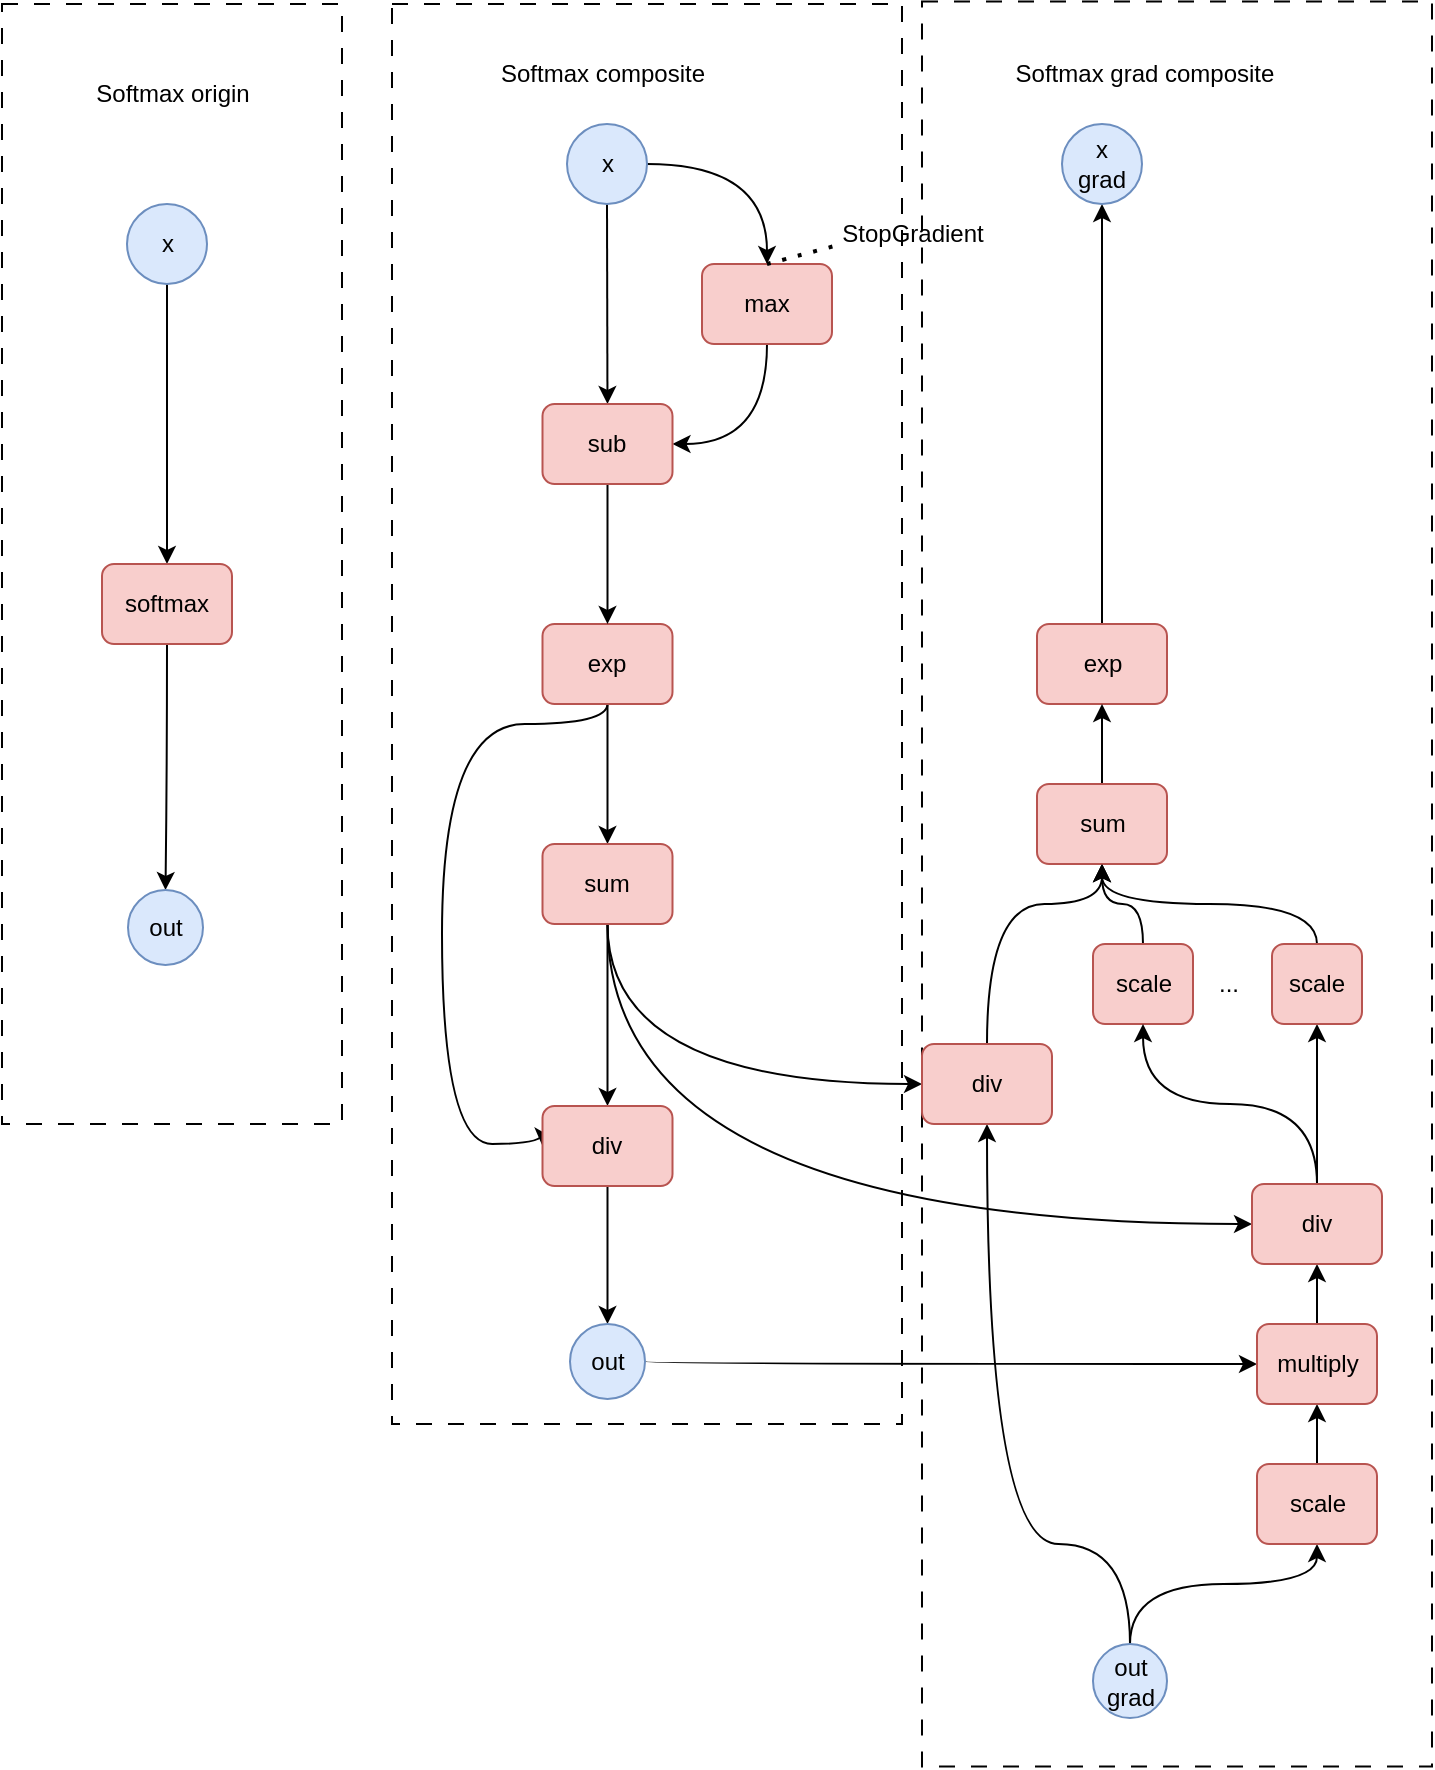 <mxfile version="20.8.1" type="github">
  <diagram id="dvemrpaAXQauvoc0vY_x" name="Page-1">
    <mxGraphModel dx="2074" dy="771" grid="1" gridSize="10" guides="1" tooltips="1" connect="1" arrows="1" fold="1" page="1" pageScale="1" pageWidth="850" pageHeight="1100" math="0" shadow="0">
      <root>
        <mxCell id="0" />
        <mxCell id="1" parent="0" />
        <mxCell id="VYW8dyCFYupW96HCR4lG-23" value="" style="rounded=0;whiteSpace=wrap;html=1;dashed=1;dashPattern=8 8;" vertex="1" parent="1">
          <mxGeometry x="570" y="68.75" width="255" height="882.5" as="geometry" />
        </mxCell>
        <mxCell id="VYW8dyCFYupW96HCR4lG-22" value="" style="rounded=0;whiteSpace=wrap;html=1;dashed=1;dashPattern=8 8;" vertex="1" parent="1">
          <mxGeometry x="305" y="70" width="255" height="710" as="geometry" />
        </mxCell>
        <mxCell id="VYW8dyCFYupW96HCR4lG-21" value="" style="rounded=0;whiteSpace=wrap;html=1;dashed=1;dashPattern=8 8;" vertex="1" parent="1">
          <mxGeometry x="110" y="70" width="170" height="560" as="geometry" />
        </mxCell>
        <mxCell id="Mb6vuhOKE-QAp_bBt0Iq-16" style="edgeStyle=orthogonalEdgeStyle;orthogonalLoop=1;jettySize=auto;html=1;exitX=0.5;exitY=1;exitDx=0;exitDy=0;entryX=0;entryY=0.5;entryDx=0;entryDy=0;curved=1;" parent="1" source="Mb6vuhOKE-QAp_bBt0Iq-2" target="Mb6vuhOKE-QAp_bBt0Iq-4" edge="1">
          <mxGeometry relative="1" as="geometry">
            <Array as="points">
              <mxPoint x="330" y="430" />
              <mxPoint x="330" y="640" />
            </Array>
          </mxGeometry>
        </mxCell>
        <mxCell id="Mb6vuhOKE-QAp_bBt0Iq-17" style="edgeStyle=orthogonalEdgeStyle;orthogonalLoop=1;jettySize=auto;html=1;exitX=0.5;exitY=1;exitDx=0;exitDy=0;entryX=0.5;entryY=0;entryDx=0;entryDy=0;curved=1;" parent="1" source="Mb6vuhOKE-QAp_bBt0Iq-2" target="Mb6vuhOKE-QAp_bBt0Iq-3" edge="1">
          <mxGeometry relative="1" as="geometry" />
        </mxCell>
        <mxCell id="Mb6vuhOKE-QAp_bBt0Iq-33" style="edgeStyle=orthogonalEdgeStyle;orthogonalLoop=1;jettySize=auto;html=1;exitX=0.5;exitY=1;exitDx=0;exitDy=0;entryX=0;entryY=0.5;entryDx=0;entryDy=0;curved=1;" parent="1" source="Mb6vuhOKE-QAp_bBt0Iq-3" target="Mb6vuhOKE-QAp_bBt0Iq-32" edge="1">
          <mxGeometry relative="1" as="geometry">
            <Array as="points">
              <mxPoint x="413" y="610" />
            </Array>
          </mxGeometry>
        </mxCell>
        <mxCell id="Mb6vuhOKE-QAp_bBt0Iq-2" value="exp" style="rounded=1;whiteSpace=wrap;html=1;fillColor=#f8cecc;strokeColor=#b85450;" parent="1" vertex="1">
          <mxGeometry x="380.25" y="380" width="65" height="40" as="geometry" />
        </mxCell>
        <mxCell id="Mb6vuhOKE-QAp_bBt0Iq-18" style="edgeStyle=orthogonalEdgeStyle;orthogonalLoop=1;jettySize=auto;html=1;exitX=0.5;exitY=1;exitDx=0;exitDy=0;entryX=0.5;entryY=0;entryDx=0;entryDy=0;curved=1;" parent="1" source="Mb6vuhOKE-QAp_bBt0Iq-3" target="Mb6vuhOKE-QAp_bBt0Iq-4" edge="1">
          <mxGeometry relative="1" as="geometry" />
        </mxCell>
        <mxCell id="Mb6vuhOKE-QAp_bBt0Iq-48" style="edgeStyle=orthogonalEdgeStyle;curved=1;orthogonalLoop=1;jettySize=auto;html=1;exitX=0.5;exitY=1;exitDx=0;exitDy=0;entryX=0;entryY=0.5;entryDx=0;entryDy=0;" parent="1" source="Mb6vuhOKE-QAp_bBt0Iq-3" target="Mb6vuhOKE-QAp_bBt0Iq-46" edge="1">
          <mxGeometry relative="1" as="geometry" />
        </mxCell>
        <mxCell id="Mb6vuhOKE-QAp_bBt0Iq-3" value="sum" style="rounded=1;whiteSpace=wrap;html=1;fillColor=#f8cecc;strokeColor=#b85450;" parent="1" vertex="1">
          <mxGeometry x="380.25" y="490" width="65" height="40" as="geometry" />
        </mxCell>
        <mxCell id="Mb6vuhOKE-QAp_bBt0Iq-20" style="edgeStyle=orthogonalEdgeStyle;orthogonalLoop=1;jettySize=auto;html=1;exitX=0.5;exitY=1;exitDx=0;exitDy=0;entryX=0.5;entryY=0;entryDx=0;entryDy=0;curved=1;" parent="1" source="Mb6vuhOKE-QAp_bBt0Iq-4" target="Mb6vuhOKE-QAp_bBt0Iq-19" edge="1">
          <mxGeometry relative="1" as="geometry" />
        </mxCell>
        <mxCell id="Mb6vuhOKE-QAp_bBt0Iq-4" value="div" style="rounded=1;whiteSpace=wrap;html=1;fillColor=#f8cecc;strokeColor=#b85450;" parent="1" vertex="1">
          <mxGeometry x="380.25" y="621" width="65" height="40" as="geometry" />
        </mxCell>
        <mxCell id="Mb6vuhOKE-QAp_bBt0Iq-7" value="" style="edgeStyle=orthogonalEdgeStyle;orthogonalLoop=1;jettySize=auto;html=1;entryX=0.5;entryY=0;entryDx=0;entryDy=0;curved=1;" parent="1" source="Mb6vuhOKE-QAp_bBt0Iq-8" target="Mb6vuhOKE-QAp_bBt0Iq-12" edge="1">
          <mxGeometry relative="1" as="geometry">
            <mxPoint x="192.5" y="260" as="targetPoint" />
          </mxGeometry>
        </mxCell>
        <mxCell id="Mb6vuhOKE-QAp_bBt0Iq-8" value="x" style="ellipse;whiteSpace=wrap;html=1;aspect=fixed;fillColor=#dae8fc;strokeColor=#6c8ebf;" parent="1" vertex="1">
          <mxGeometry x="172.5" y="170" width="40" height="40" as="geometry" />
        </mxCell>
        <mxCell id="Mb6vuhOKE-QAp_bBt0Iq-14" style="edgeStyle=orthogonalEdgeStyle;orthogonalLoop=1;jettySize=auto;html=1;exitX=0.5;exitY=1;exitDx=0;exitDy=0;curved=1;" parent="1" source="Mb6vuhOKE-QAp_bBt0Iq-12" target="Mb6vuhOKE-QAp_bBt0Iq-13" edge="1">
          <mxGeometry relative="1" as="geometry" />
        </mxCell>
        <mxCell id="Mb6vuhOKE-QAp_bBt0Iq-12" value="softmax" style="rounded=1;whiteSpace=wrap;html=1;fillColor=#f8cecc;strokeColor=#b85450;" parent="1" vertex="1">
          <mxGeometry x="160" y="350" width="65" height="40" as="geometry" />
        </mxCell>
        <mxCell id="Mb6vuhOKE-QAp_bBt0Iq-13" value="out" style="ellipse;whiteSpace=wrap;html=1;aspect=fixed;fillColor=#dae8fc;strokeColor=#6c8ebf;" parent="1" vertex="1">
          <mxGeometry x="173" y="513" width="37.5" height="37.5" as="geometry" />
        </mxCell>
        <mxCell id="VYW8dyCFYupW96HCR4lG-9" style="edgeStyle=orthogonalEdgeStyle;curved=1;orthogonalLoop=1;jettySize=auto;html=1;exitX=1;exitY=0.5;exitDx=0;exitDy=0;" edge="1" parent="1" source="Mb6vuhOKE-QAp_bBt0Iq-15" target="VYW8dyCFYupW96HCR4lG-7">
          <mxGeometry relative="1" as="geometry" />
        </mxCell>
        <mxCell id="VYW8dyCFYupW96HCR4lG-11" style="edgeStyle=orthogonalEdgeStyle;curved=1;orthogonalLoop=1;jettySize=auto;html=1;exitX=0.5;exitY=1;exitDx=0;exitDy=0;entryX=0.5;entryY=0;entryDx=0;entryDy=0;" edge="1" parent="1" source="Mb6vuhOKE-QAp_bBt0Iq-15" target="VYW8dyCFYupW96HCR4lG-8">
          <mxGeometry relative="1" as="geometry" />
        </mxCell>
        <mxCell id="Mb6vuhOKE-QAp_bBt0Iq-15" value="x" style="ellipse;whiteSpace=wrap;html=1;aspect=fixed;fillColor=#dae8fc;strokeColor=#6c8ebf;" parent="1" vertex="1">
          <mxGeometry x="392.5" y="130" width="40" height="40" as="geometry" />
        </mxCell>
        <mxCell id="Mb6vuhOKE-QAp_bBt0Iq-62" style="edgeStyle=orthogonalEdgeStyle;curved=1;orthogonalLoop=1;jettySize=auto;html=1;exitX=1;exitY=0.5;exitDx=0;exitDy=0;entryX=0;entryY=0.5;entryDx=0;entryDy=0;" parent="1" source="Mb6vuhOKE-QAp_bBt0Iq-19" target="Mb6vuhOKE-QAp_bBt0Iq-43" edge="1">
          <mxGeometry relative="1" as="geometry">
            <Array as="points">
              <mxPoint x="432" y="750" />
            </Array>
          </mxGeometry>
        </mxCell>
        <mxCell id="Mb6vuhOKE-QAp_bBt0Iq-19" value="out" style="ellipse;whiteSpace=wrap;html=1;aspect=fixed;fillColor=#dae8fc;strokeColor=#6c8ebf;" parent="1" vertex="1">
          <mxGeometry x="394" y="730" width="37.5" height="37.5" as="geometry" />
        </mxCell>
        <mxCell id="VYW8dyCFYupW96HCR4lG-16" style="edgeStyle=orthogonalEdgeStyle;curved=1;orthogonalLoop=1;jettySize=auto;html=1;exitX=0.5;exitY=0;exitDx=0;exitDy=0;entryX=0.5;entryY=1;entryDx=0;entryDy=0;" edge="1" parent="1" source="Mb6vuhOKE-QAp_bBt0Iq-24" target="Mb6vuhOKE-QAp_bBt0Iq-29">
          <mxGeometry relative="1" as="geometry">
            <mxPoint x="660" y="170" as="targetPoint" />
          </mxGeometry>
        </mxCell>
        <mxCell id="Mb6vuhOKE-QAp_bBt0Iq-24" value="exp" style="rounded=1;whiteSpace=wrap;html=1;fillColor=#f8cecc;strokeColor=#b85450;" parent="1" vertex="1">
          <mxGeometry x="627.5" y="380" width="65" height="40" as="geometry" />
        </mxCell>
        <mxCell id="Mb6vuhOKE-QAp_bBt0Iq-57" style="edgeStyle=orthogonalEdgeStyle;curved=1;orthogonalLoop=1;jettySize=auto;html=1;exitX=0.5;exitY=0;exitDx=0;exitDy=0;entryX=0.5;entryY=1;entryDx=0;entryDy=0;" parent="1" source="Mb6vuhOKE-QAp_bBt0Iq-26" target="Mb6vuhOKE-QAp_bBt0Iq-52" edge="1">
          <mxGeometry relative="1" as="geometry" />
        </mxCell>
        <mxCell id="Mb6vuhOKE-QAp_bBt0Iq-26" value="scale" style="rounded=1;whiteSpace=wrap;html=1;fillColor=#f8cecc;strokeColor=#b85450;" parent="1" vertex="1">
          <mxGeometry x="655.5" y="540" width="50" height="40" as="geometry" />
        </mxCell>
        <mxCell id="Mb6vuhOKE-QAp_bBt0Iq-29" value="x&lt;br&gt;grad" style="ellipse;whiteSpace=wrap;html=1;aspect=fixed;fillColor=#dae8fc;strokeColor=#6c8ebf;" parent="1" vertex="1">
          <mxGeometry x="640" y="130" width="40" height="40" as="geometry" />
        </mxCell>
        <mxCell id="Mb6vuhOKE-QAp_bBt0Iq-35" style="edgeStyle=orthogonalEdgeStyle;curved=1;orthogonalLoop=1;jettySize=auto;html=1;exitX=0.5;exitY=0;exitDx=0;exitDy=0;entryX=0.5;entryY=1;entryDx=0;entryDy=0;" parent="1" source="Mb6vuhOKE-QAp_bBt0Iq-30" target="Mb6vuhOKE-QAp_bBt0Iq-32" edge="1">
          <mxGeometry relative="1" as="geometry">
            <Array as="points">
              <mxPoint x="674.5" y="840" />
              <mxPoint x="602.5" y="840" />
            </Array>
          </mxGeometry>
        </mxCell>
        <mxCell id="Mb6vuhOKE-QAp_bBt0Iq-42" style="edgeStyle=orthogonalEdgeStyle;curved=1;orthogonalLoop=1;jettySize=auto;html=1;exitX=0.5;exitY=0;exitDx=0;exitDy=0;entryX=0.5;entryY=1;entryDx=0;entryDy=0;" parent="1" source="Mb6vuhOKE-QAp_bBt0Iq-30" target="Mb6vuhOKE-QAp_bBt0Iq-41" edge="1">
          <mxGeometry relative="1" as="geometry">
            <Array as="points">
              <mxPoint x="674.5" y="860" />
              <mxPoint x="767.5" y="860" />
            </Array>
          </mxGeometry>
        </mxCell>
        <mxCell id="Mb6vuhOKE-QAp_bBt0Iq-30" value="out&lt;br&gt;grad" style="ellipse;whiteSpace=wrap;html=1;aspect=fixed;fillColor=#dae8fc;strokeColor=#6c8ebf;" parent="1" vertex="1">
          <mxGeometry x="655.5" y="890" width="37" height="37" as="geometry" />
        </mxCell>
        <mxCell id="Mb6vuhOKE-QAp_bBt0Iq-38" style="edgeStyle=orthogonalEdgeStyle;curved=1;orthogonalLoop=1;jettySize=auto;html=1;exitX=0.5;exitY=0;exitDx=0;exitDy=0;entryX=0.5;entryY=1;entryDx=0;entryDy=0;" parent="1" source="Mb6vuhOKE-QAp_bBt0Iq-32" target="Mb6vuhOKE-QAp_bBt0Iq-52" edge="1">
          <mxGeometry relative="1" as="geometry">
            <Array as="points">
              <mxPoint x="602.5" y="520" />
              <mxPoint x="660.5" y="520" />
            </Array>
          </mxGeometry>
        </mxCell>
        <mxCell id="Mb6vuhOKE-QAp_bBt0Iq-32" value="div" style="rounded=1;whiteSpace=wrap;html=1;fillColor=#f8cecc;strokeColor=#b85450;" parent="1" vertex="1">
          <mxGeometry x="570" y="590" width="65" height="40" as="geometry" />
        </mxCell>
        <mxCell id="Mb6vuhOKE-QAp_bBt0Iq-44" style="edgeStyle=orthogonalEdgeStyle;curved=1;orthogonalLoop=1;jettySize=auto;html=1;exitX=0.5;exitY=0;exitDx=0;exitDy=0;entryX=0.5;entryY=1;entryDx=0;entryDy=0;" parent="1" source="Mb6vuhOKE-QAp_bBt0Iq-41" target="Mb6vuhOKE-QAp_bBt0Iq-43" edge="1">
          <mxGeometry relative="1" as="geometry" />
        </mxCell>
        <mxCell id="Mb6vuhOKE-QAp_bBt0Iq-41" value="scale" style="rounded=1;whiteSpace=wrap;html=1;fillColor=#f8cecc;strokeColor=#b85450;" parent="1" vertex="1">
          <mxGeometry x="737.5" y="800" width="60" height="40" as="geometry" />
        </mxCell>
        <mxCell id="Mb6vuhOKE-QAp_bBt0Iq-47" style="edgeStyle=orthogonalEdgeStyle;curved=1;orthogonalLoop=1;jettySize=auto;html=1;exitX=0.5;exitY=0;exitDx=0;exitDy=0;entryX=0.5;entryY=1;entryDx=0;entryDy=0;" parent="1" source="Mb6vuhOKE-QAp_bBt0Iq-43" target="Mb6vuhOKE-QAp_bBt0Iq-46" edge="1">
          <mxGeometry relative="1" as="geometry" />
        </mxCell>
        <mxCell id="Mb6vuhOKE-QAp_bBt0Iq-43" value="multiply" style="rounded=1;whiteSpace=wrap;html=1;fillColor=#f8cecc;strokeColor=#b85450;" parent="1" vertex="1">
          <mxGeometry x="737.5" y="730" width="60" height="40" as="geometry" />
        </mxCell>
        <mxCell id="Mb6vuhOKE-QAp_bBt0Iq-49" style="edgeStyle=orthogonalEdgeStyle;curved=1;orthogonalLoop=1;jettySize=auto;html=1;exitX=0.5;exitY=0;exitDx=0;exitDy=0;entryX=0.5;entryY=1;entryDx=0;entryDy=0;" parent="1" source="Mb6vuhOKE-QAp_bBt0Iq-46" target="Mb6vuhOKE-QAp_bBt0Iq-26" edge="1">
          <mxGeometry relative="1" as="geometry" />
        </mxCell>
        <mxCell id="Mb6vuhOKE-QAp_bBt0Iq-55" style="edgeStyle=orthogonalEdgeStyle;curved=1;orthogonalLoop=1;jettySize=auto;html=1;exitX=0.5;exitY=0;exitDx=0;exitDy=0;entryX=0.5;entryY=1;entryDx=0;entryDy=0;" parent="1" source="Mb6vuhOKE-QAp_bBt0Iq-46" target="Mb6vuhOKE-QAp_bBt0Iq-53" edge="1">
          <mxGeometry relative="1" as="geometry" />
        </mxCell>
        <mxCell id="Mb6vuhOKE-QAp_bBt0Iq-46" value="div" style="rounded=1;whiteSpace=wrap;html=1;fillColor=#f8cecc;strokeColor=#b85450;" parent="1" vertex="1">
          <mxGeometry x="735" y="660" width="65" height="40" as="geometry" />
        </mxCell>
        <mxCell id="Mb6vuhOKE-QAp_bBt0Iq-60" style="edgeStyle=orthogonalEdgeStyle;curved=1;orthogonalLoop=1;jettySize=auto;html=1;exitX=0.5;exitY=0;exitDx=0;exitDy=0;entryX=0.5;entryY=1;entryDx=0;entryDy=0;" parent="1" source="Mb6vuhOKE-QAp_bBt0Iq-52" target="Mb6vuhOKE-QAp_bBt0Iq-24" edge="1">
          <mxGeometry relative="1" as="geometry" />
        </mxCell>
        <mxCell id="Mb6vuhOKE-QAp_bBt0Iq-52" value="sum" style="rounded=1;whiteSpace=wrap;html=1;fillColor=#f8cecc;strokeColor=#b85450;" parent="1" vertex="1">
          <mxGeometry x="627.5" y="460" width="65" height="40" as="geometry" />
        </mxCell>
        <mxCell id="Mb6vuhOKE-QAp_bBt0Iq-58" style="edgeStyle=orthogonalEdgeStyle;curved=1;orthogonalLoop=1;jettySize=auto;html=1;exitX=0.5;exitY=0;exitDx=0;exitDy=0;entryX=0.5;entryY=1;entryDx=0;entryDy=0;" parent="1" source="Mb6vuhOKE-QAp_bBt0Iq-53" target="Mb6vuhOKE-QAp_bBt0Iq-52" edge="1">
          <mxGeometry relative="1" as="geometry">
            <mxPoint x="677.5" y="520" as="targetPoint" />
          </mxGeometry>
        </mxCell>
        <mxCell id="Mb6vuhOKE-QAp_bBt0Iq-53" value="scale" style="rounded=1;whiteSpace=wrap;html=1;fillColor=#f8cecc;strokeColor=#b85450;" parent="1" vertex="1">
          <mxGeometry x="745" y="540" width="45" height="40" as="geometry" />
        </mxCell>
        <mxCell id="Mb6vuhOKE-QAp_bBt0Iq-54" value="..." style="text;html=1;align=center;verticalAlign=middle;resizable=0;points=[];autosize=1;strokeColor=none;fillColor=none;" parent="1" vertex="1">
          <mxGeometry x="707.5" y="545" width="30" height="30" as="geometry" />
        </mxCell>
        <mxCell id="Mb6vuhOKE-QAp_bBt0Iq-64" value="Softmax composite" style="text;html=1;align=center;verticalAlign=middle;resizable=0;points=[];autosize=1;strokeColor=none;fillColor=none;" parent="1" vertex="1">
          <mxGeometry x="345" y="90" width="130" height="30" as="geometry" />
        </mxCell>
        <mxCell id="Mb6vuhOKE-QAp_bBt0Iq-65" value="Softmax origin" style="text;html=1;align=center;verticalAlign=middle;resizable=0;points=[];autosize=1;strokeColor=none;fillColor=none;" parent="1" vertex="1">
          <mxGeometry x="145" y="100" width="100" height="30" as="geometry" />
        </mxCell>
        <mxCell id="Mb6vuhOKE-QAp_bBt0Iq-66" value="Softmax grad composite" style="text;html=1;align=center;verticalAlign=middle;resizable=0;points=[];autosize=1;strokeColor=none;fillColor=none;" parent="1" vertex="1">
          <mxGeometry x="605.5" y="90" width="150" height="30" as="geometry" />
        </mxCell>
        <mxCell id="VYW8dyCFYupW96HCR4lG-10" style="edgeStyle=orthogonalEdgeStyle;curved=1;orthogonalLoop=1;jettySize=auto;html=1;exitX=0.5;exitY=1;exitDx=0;exitDy=0;entryX=1;entryY=0.5;entryDx=0;entryDy=0;" edge="1" parent="1" source="VYW8dyCFYupW96HCR4lG-7" target="VYW8dyCFYupW96HCR4lG-8">
          <mxGeometry relative="1" as="geometry" />
        </mxCell>
        <mxCell id="VYW8dyCFYupW96HCR4lG-7" value="max" style="rounded=1;whiteSpace=wrap;html=1;fillColor=#f8cecc;strokeColor=#b85450;" vertex="1" parent="1">
          <mxGeometry x="460" y="200" width="65" height="40" as="geometry" />
        </mxCell>
        <mxCell id="VYW8dyCFYupW96HCR4lG-12" style="edgeStyle=orthogonalEdgeStyle;curved=1;orthogonalLoop=1;jettySize=auto;html=1;exitX=0.5;exitY=1;exitDx=0;exitDy=0;entryX=0.5;entryY=0;entryDx=0;entryDy=0;" edge="1" parent="1" source="VYW8dyCFYupW96HCR4lG-8" target="Mb6vuhOKE-QAp_bBt0Iq-2">
          <mxGeometry relative="1" as="geometry" />
        </mxCell>
        <mxCell id="VYW8dyCFYupW96HCR4lG-8" value="sub" style="rounded=1;whiteSpace=wrap;html=1;fillColor=#f8cecc;strokeColor=#b85450;" vertex="1" parent="1">
          <mxGeometry x="380.25" y="270" width="65" height="40" as="geometry" />
        </mxCell>
        <mxCell id="VYW8dyCFYupW96HCR4lG-18" value="" style="endArrow=none;dashed=1;html=1;dashPattern=1 3;strokeWidth=2;curved=1;exitX=0.5;exitY=0;exitDx=0;exitDy=0;" edge="1" parent="1" source="VYW8dyCFYupW96HCR4lG-7">
          <mxGeometry width="50" height="50" relative="1" as="geometry">
            <mxPoint x="510" y="200" as="sourcePoint" />
            <mxPoint x="530" y="190" as="targetPoint" />
          </mxGeometry>
        </mxCell>
        <mxCell id="VYW8dyCFYupW96HCR4lG-19" value="StopGradient" style="text;html=1;align=center;verticalAlign=middle;resizable=0;points=[];autosize=1;strokeColor=none;fillColor=none;" vertex="1" parent="1">
          <mxGeometry x="520" y="170" width="90" height="30" as="geometry" />
        </mxCell>
      </root>
    </mxGraphModel>
  </diagram>
</mxfile>
